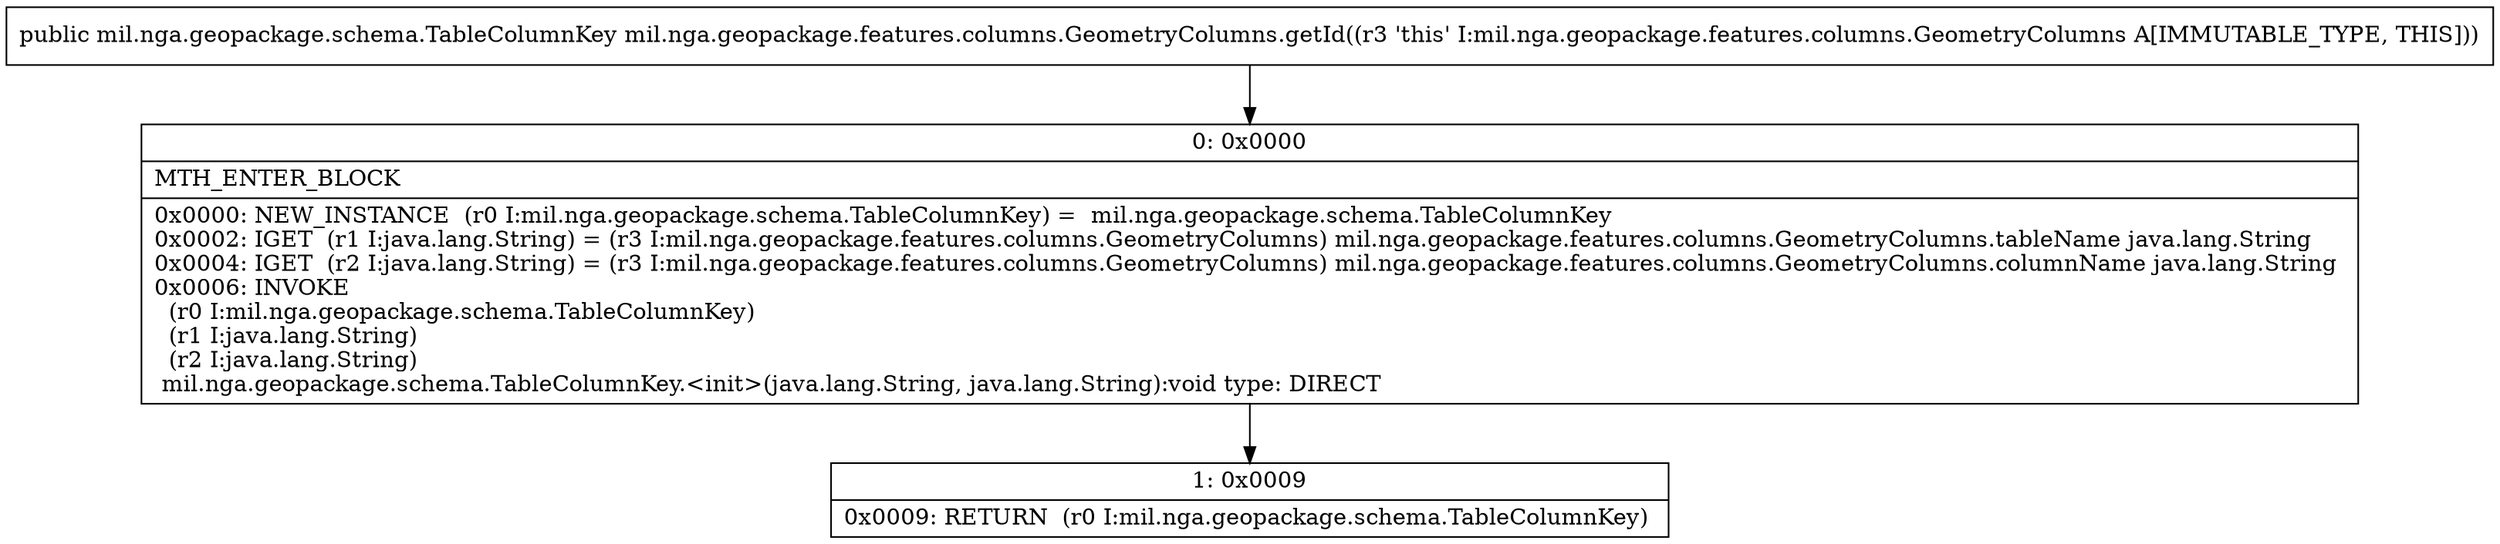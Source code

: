 digraph "CFG formil.nga.geopackage.features.columns.GeometryColumns.getId()Lmil\/nga\/geopackage\/schema\/TableColumnKey;" {
Node_0 [shape=record,label="{0\:\ 0x0000|MTH_ENTER_BLOCK\l|0x0000: NEW_INSTANCE  (r0 I:mil.nga.geopackage.schema.TableColumnKey) =  mil.nga.geopackage.schema.TableColumnKey \l0x0002: IGET  (r1 I:java.lang.String) = (r3 I:mil.nga.geopackage.features.columns.GeometryColumns) mil.nga.geopackage.features.columns.GeometryColumns.tableName java.lang.String \l0x0004: IGET  (r2 I:java.lang.String) = (r3 I:mil.nga.geopackage.features.columns.GeometryColumns) mil.nga.geopackage.features.columns.GeometryColumns.columnName java.lang.String \l0x0006: INVOKE  \l  (r0 I:mil.nga.geopackage.schema.TableColumnKey)\l  (r1 I:java.lang.String)\l  (r2 I:java.lang.String)\l mil.nga.geopackage.schema.TableColumnKey.\<init\>(java.lang.String, java.lang.String):void type: DIRECT \l}"];
Node_1 [shape=record,label="{1\:\ 0x0009|0x0009: RETURN  (r0 I:mil.nga.geopackage.schema.TableColumnKey) \l}"];
MethodNode[shape=record,label="{public mil.nga.geopackage.schema.TableColumnKey mil.nga.geopackage.features.columns.GeometryColumns.getId((r3 'this' I:mil.nga.geopackage.features.columns.GeometryColumns A[IMMUTABLE_TYPE, THIS])) }"];
MethodNode -> Node_0;
Node_0 -> Node_1;
}

